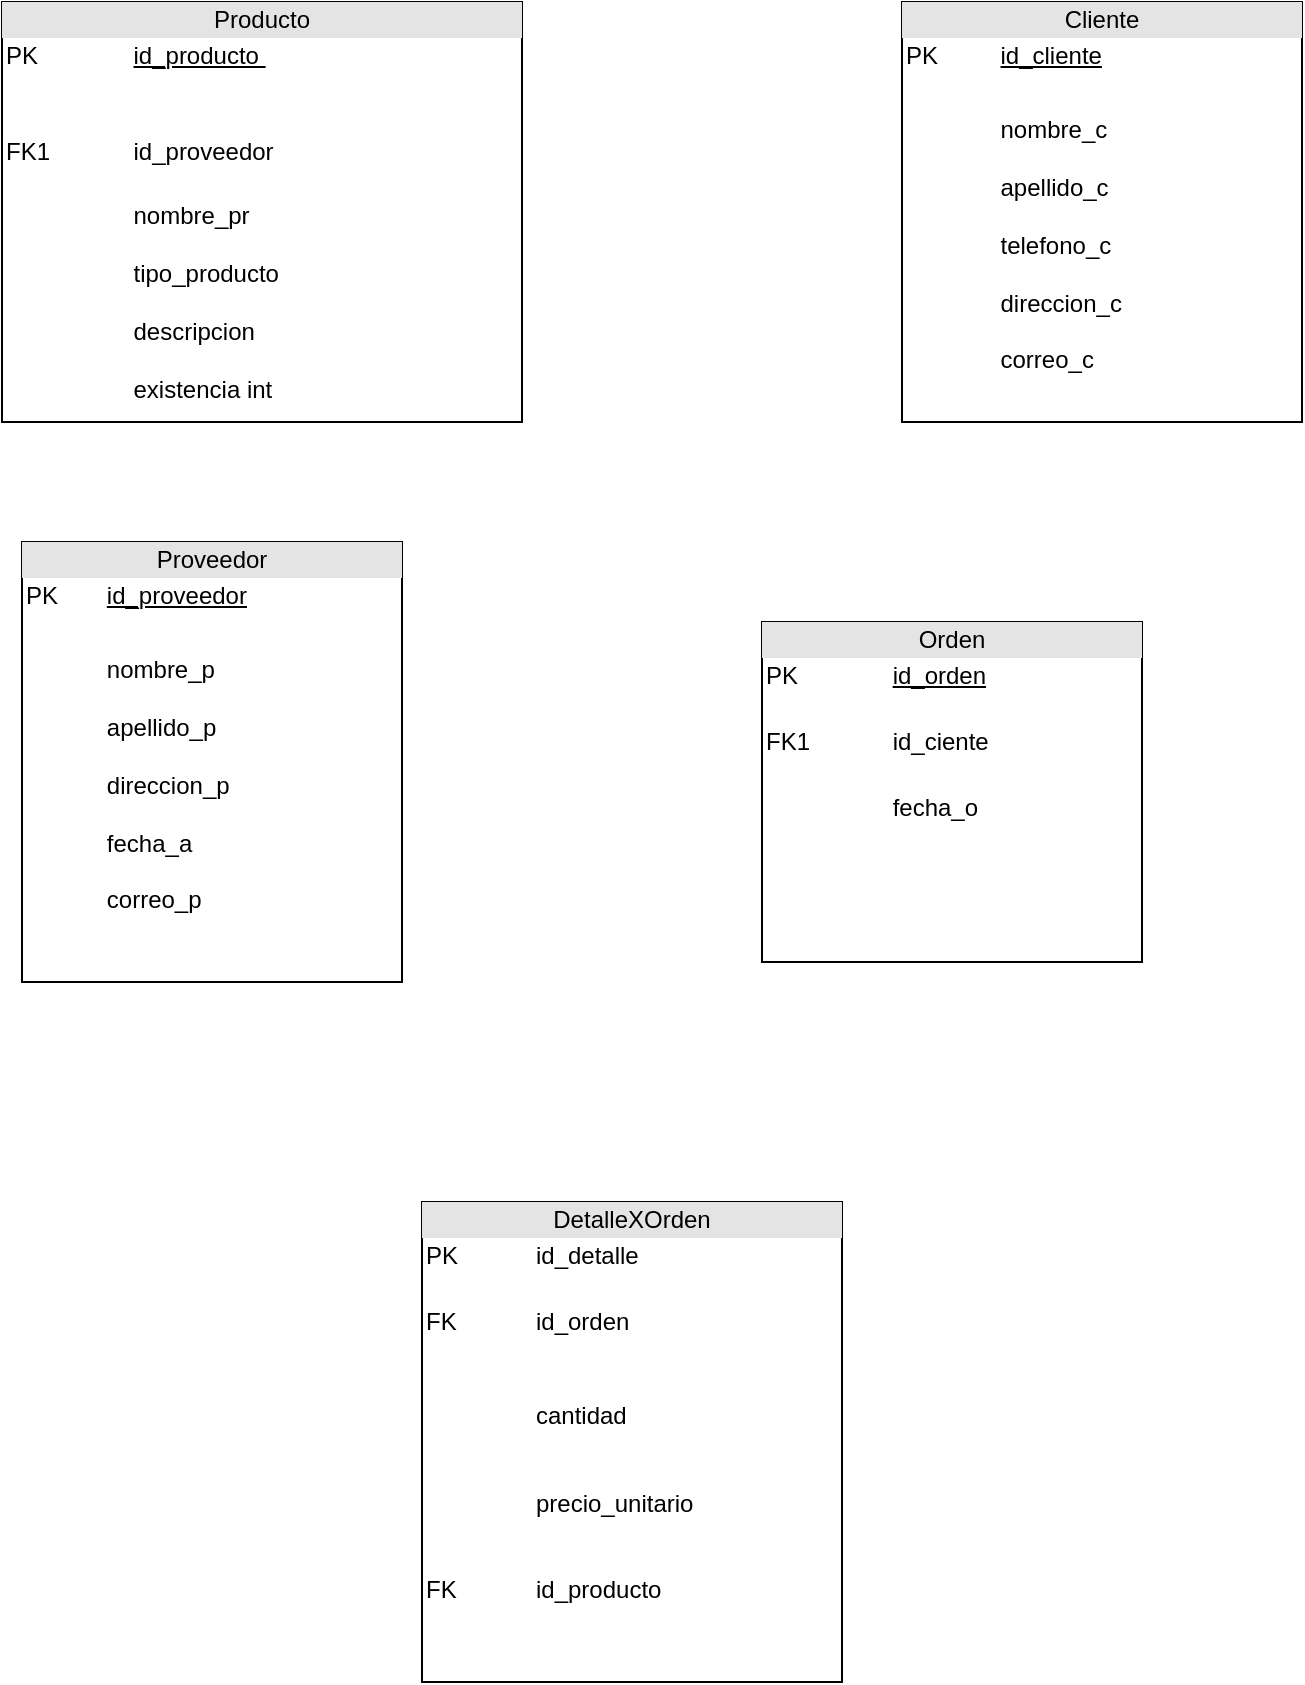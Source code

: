 <mxfile version="24.0.2" type="github">
  <diagram name="Página-1" id="RFdT9wVy2gBjvr8lcH20">
    <mxGraphModel dx="1426" dy="793" grid="1" gridSize="10" guides="1" tooltips="1" connect="1" arrows="1" fold="1" page="1" pageScale="1" pageWidth="827" pageHeight="1169" math="0" shadow="0">
      <root>
        <mxCell id="0" />
        <mxCell id="1" parent="0" />
        <mxCell id="420LvuHxIXvrku6RaJMa-27" value="&lt;div style=&quot;text-align: center; box-sizing: border-box; width: 100%; background: rgb(228, 228, 228); padding: 2px;&quot;&gt;Producto&lt;/div&gt;&lt;table style=&quot;width:100%;font-size:1em;&quot; cellpadding=&quot;2&quot; cellspacing=&quot;0&quot;&gt;&lt;tbody&gt;&lt;tr&gt;&lt;td&gt;PK&lt;/td&gt;&lt;td&gt;&lt;u&gt;id_producto&amp;nbsp;&lt;/u&gt;&lt;/td&gt;&lt;/tr&gt;&lt;tr&gt;&lt;td&gt;&lt;br&gt;FK1&lt;/td&gt;&lt;td&gt;&lt;br&gt;&lt;br&gt;id_proveedor&amp;nbsp;&lt;br&gt;&lt;br&gt;&lt;/td&gt;&lt;/tr&gt;&lt;tr&gt;&lt;td&gt;&lt;/td&gt;&lt;td&gt;nombre_pr&lt;br&gt;&lt;br&gt;tipo_producto&amp;nbsp;&lt;br&gt;&lt;br&gt;descripcion&amp;nbsp;&lt;br&gt;&lt;br&gt;existencia int&lt;br&gt;&lt;br&gt;&lt;br&gt;&lt;br&gt;&lt;br&gt;&lt;br&gt;&lt;br&gt;&lt;br&gt;&lt;/td&gt;&lt;/tr&gt;&lt;/tbody&gt;&lt;/table&gt;" style="verticalAlign=top;align=left;overflow=fill;html=1;whiteSpace=wrap;" vertex="1" parent="1">
          <mxGeometry x="60" y="90" width="260" height="210" as="geometry" />
        </mxCell>
        <mxCell id="420LvuHxIXvrku6RaJMa-28" value="&lt;div style=&quot;text-align: center; box-sizing: border-box; width: 100%; background: rgb(228, 228, 228); padding: 2px;&quot;&gt;Cliente&lt;/div&gt;&lt;table style=&quot;width:100%;font-size:1em;&quot; cellpadding=&quot;2&quot; cellspacing=&quot;0&quot;&gt;&lt;tbody&gt;&lt;tr&gt;&lt;td&gt;PK&lt;/td&gt;&lt;td&gt;&lt;u&gt;id_cliente&lt;/u&gt;&lt;/td&gt;&lt;/tr&gt;&lt;tr&gt;&lt;td&gt;&lt;br&gt;&lt;/td&gt;&lt;td&gt;&lt;br&gt;&lt;/td&gt;&lt;/tr&gt;&lt;tr&gt;&lt;td&gt;&lt;/td&gt;&lt;td&gt;nombre_c&lt;br&gt;&lt;br&gt;apellido_c&lt;br&gt;&lt;br&gt;telefono_c&lt;br&gt;&lt;br&gt;direccion_c&lt;br&gt;&lt;br&gt;correo_c&lt;br&gt;&lt;br&gt;&lt;/td&gt;&lt;/tr&gt;&lt;/tbody&gt;&lt;/table&gt;" style="verticalAlign=top;align=left;overflow=fill;html=1;whiteSpace=wrap;" vertex="1" parent="1">
          <mxGeometry x="510" y="90" width="200" height="210" as="geometry" />
        </mxCell>
        <mxCell id="420LvuHxIXvrku6RaJMa-29" value="&lt;div style=&quot;text-align: center; box-sizing: border-box; width: 100%; background: rgb(228, 228, 228); padding: 2px;&quot;&gt;Proveedor&lt;/div&gt;&lt;table style=&quot;width:100%;font-size:1em;&quot; cellpadding=&quot;2&quot; cellspacing=&quot;0&quot;&gt;&lt;tbody&gt;&lt;tr&gt;&lt;td&gt;PK&lt;/td&gt;&lt;td&gt;&lt;u&gt;id_proveedor&lt;/u&gt;&lt;/td&gt;&lt;/tr&gt;&lt;tr&gt;&lt;td&gt;&lt;br&gt;&lt;/td&gt;&lt;td&gt;&lt;br&gt;&lt;/td&gt;&lt;/tr&gt;&lt;tr&gt;&lt;td&gt;&lt;/td&gt;&lt;td&gt;nombre_p&lt;br&gt;&lt;br&gt;apellido_p&lt;br&gt;&lt;br&gt;direccion_p&lt;br&gt;&lt;br&gt;fecha_a&lt;br&gt;&lt;br&gt;correo_p&lt;br&gt;&lt;br&gt;&lt;/td&gt;&lt;/tr&gt;&lt;/tbody&gt;&lt;/table&gt;" style="verticalAlign=top;align=left;overflow=fill;html=1;whiteSpace=wrap;" vertex="1" parent="1">
          <mxGeometry x="70" y="360" width="190" height="220" as="geometry" />
        </mxCell>
        <mxCell id="420LvuHxIXvrku6RaJMa-30" value="&lt;div style=&quot;text-align: center; box-sizing: border-box; width: 100%; background: rgb(228, 228, 228); padding: 2px;&quot;&gt;Orden&lt;/div&gt;&lt;table style=&quot;width:100%;font-size:1em;&quot; cellpadding=&quot;2&quot; cellspacing=&quot;0&quot;&gt;&lt;tbody&gt;&lt;tr&gt;&lt;td&gt;PK&lt;/td&gt;&lt;td&gt;&lt;u&gt;id_orden&lt;br&gt;&lt;/u&gt;&lt;/td&gt;&lt;/tr&gt;&lt;tr&gt;&lt;td&gt;&lt;br&gt;FK1&lt;/td&gt;&lt;td&gt;&lt;br&gt;id_ciente&lt;br&gt;&lt;/td&gt;&lt;/tr&gt;&lt;tr&gt;&lt;td&gt;&lt;/td&gt;&lt;td&gt;&lt;br&gt;fecha_o&lt;br&gt;&lt;br&gt;&lt;/td&gt;&lt;/tr&gt;&lt;/tbody&gt;&lt;/table&gt;" style="verticalAlign=top;align=left;overflow=fill;html=1;whiteSpace=wrap;" vertex="1" parent="1">
          <mxGeometry x="440" y="400" width="190" height="170" as="geometry" />
        </mxCell>
        <mxCell id="420LvuHxIXvrku6RaJMa-32" value="&lt;div style=&quot;text-align: center; box-sizing: border-box; width: 100%; background: rgb(228, 228, 228); padding: 2px;&quot;&gt;DetalleXOrden&lt;/div&gt;&lt;table style=&quot;width:100%;font-size:1em;&quot; cellpadding=&quot;2&quot; cellspacing=&quot;0&quot;&gt;&lt;tbody&gt;&lt;tr&gt;&lt;td&gt;PK&lt;/td&gt;&lt;td&gt;id_detalle&lt;br&gt;&lt;/td&gt;&lt;/tr&gt;&lt;tr&gt;&lt;td&gt;&lt;br&gt;FK&amp;nbsp; &amp;nbsp;&lt;br&gt;&lt;br&gt;&lt;/td&gt;&lt;td&gt;id_orden&lt;br&gt;&lt;/td&gt;&lt;/tr&gt;&lt;tr&gt;&lt;td&gt;&lt;br&gt;&lt;br&gt;FK&amp;nbsp;&lt;br&gt;&lt;br&gt;&lt;/td&gt;&lt;td&gt;&lt;br&gt;cantidad&lt;br&gt;&lt;br&gt;&lt;br&gt;precio_unitario&lt;br&gt;&lt;br&gt;&lt;br&gt;id_producto&lt;br&gt;&lt;br&gt;&lt;br&gt;&lt;br&gt;&lt;br&gt;&lt;br&gt;&lt;br&gt;&lt;/td&gt;&lt;/tr&gt;&lt;/tbody&gt;&lt;/table&gt;" style="verticalAlign=top;align=left;overflow=fill;html=1;whiteSpace=wrap;" vertex="1" parent="1">
          <mxGeometry x="270" y="690" width="210" height="240" as="geometry" />
        </mxCell>
      </root>
    </mxGraphModel>
  </diagram>
</mxfile>

